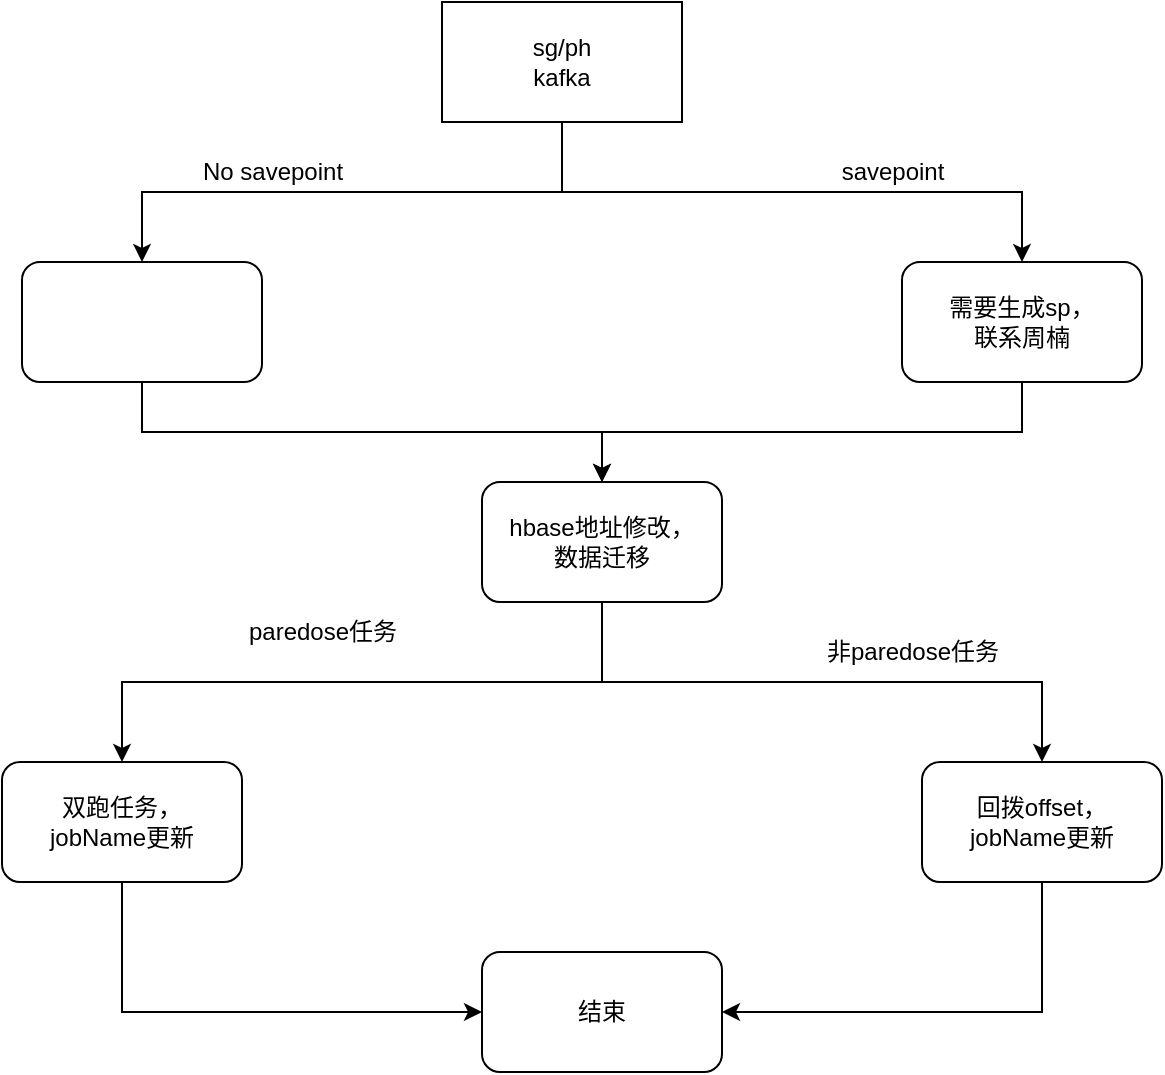 <mxfile version="20.2.7" type="github">
  <diagram id="BOyu7fvDylDevnM6AM3v" name="第 1 页">
    <mxGraphModel dx="1234" dy="688" grid="1" gridSize="10" guides="1" tooltips="1" connect="1" arrows="1" fold="1" page="1" pageScale="1" pageWidth="3300" pageHeight="4681" math="0" shadow="0">
      <root>
        <mxCell id="0" />
        <mxCell id="1" parent="0" />
        <mxCell id="vQkPU6vnUUmsKMhfgc7i-4" style="edgeStyle=orthogonalEdgeStyle;rounded=0;orthogonalLoop=1;jettySize=auto;html=1;exitX=0.5;exitY=1;exitDx=0;exitDy=0;" edge="1" parent="1" source="vQkPU6vnUUmsKMhfgc7i-1" target="vQkPU6vnUUmsKMhfgc7i-2">
          <mxGeometry relative="1" as="geometry" />
        </mxCell>
        <mxCell id="vQkPU6vnUUmsKMhfgc7i-5" style="edgeStyle=orthogonalEdgeStyle;rounded=0;orthogonalLoop=1;jettySize=auto;html=1;exitX=0.5;exitY=1;exitDx=0;exitDy=0;" edge="1" parent="1" source="vQkPU6vnUUmsKMhfgc7i-1" target="vQkPU6vnUUmsKMhfgc7i-3">
          <mxGeometry relative="1" as="geometry" />
        </mxCell>
        <mxCell id="vQkPU6vnUUmsKMhfgc7i-1" value="sg/ph&lt;br&gt;kafka" style="rounded=0;whiteSpace=wrap;html=1;" vertex="1" parent="1">
          <mxGeometry x="370" y="80" width="120" height="60" as="geometry" />
        </mxCell>
        <mxCell id="vQkPU6vnUUmsKMhfgc7i-9" style="edgeStyle=orthogonalEdgeStyle;rounded=0;orthogonalLoop=1;jettySize=auto;html=1;exitX=0.5;exitY=1;exitDx=0;exitDy=0;" edge="1" parent="1" source="vQkPU6vnUUmsKMhfgc7i-2" target="vQkPU6vnUUmsKMhfgc7i-8">
          <mxGeometry relative="1" as="geometry" />
        </mxCell>
        <mxCell id="vQkPU6vnUUmsKMhfgc7i-2" value="" style="rounded=1;whiteSpace=wrap;html=1;" vertex="1" parent="1">
          <mxGeometry x="160" y="210" width="120" height="60" as="geometry" />
        </mxCell>
        <mxCell id="vQkPU6vnUUmsKMhfgc7i-10" style="edgeStyle=orthogonalEdgeStyle;rounded=0;orthogonalLoop=1;jettySize=auto;html=1;exitX=0.5;exitY=1;exitDx=0;exitDy=0;" edge="1" parent="1" source="vQkPU6vnUUmsKMhfgc7i-3" target="vQkPU6vnUUmsKMhfgc7i-8">
          <mxGeometry relative="1" as="geometry" />
        </mxCell>
        <mxCell id="vQkPU6vnUUmsKMhfgc7i-3" value="需要生成sp，&lt;br&gt;联系周楠" style="rounded=1;whiteSpace=wrap;html=1;" vertex="1" parent="1">
          <mxGeometry x="600" y="210" width="120" height="60" as="geometry" />
        </mxCell>
        <mxCell id="vQkPU6vnUUmsKMhfgc7i-6" value="No savepoint" style="text;html=1;resizable=0;autosize=1;align=center;verticalAlign=middle;points=[];fillColor=none;strokeColor=none;rounded=0;" vertex="1" parent="1">
          <mxGeometry x="240" y="150" width="90" height="30" as="geometry" />
        </mxCell>
        <mxCell id="vQkPU6vnUUmsKMhfgc7i-7" value="savepoint" style="text;html=1;resizable=0;autosize=1;align=center;verticalAlign=middle;points=[];fillColor=none;strokeColor=none;rounded=0;" vertex="1" parent="1">
          <mxGeometry x="560" y="150" width="70" height="30" as="geometry" />
        </mxCell>
        <mxCell id="vQkPU6vnUUmsKMhfgc7i-14" style="edgeStyle=orthogonalEdgeStyle;rounded=0;orthogonalLoop=1;jettySize=auto;html=1;exitX=0.5;exitY=1;exitDx=0;exitDy=0;entryX=0.5;entryY=0;entryDx=0;entryDy=0;" edge="1" parent="1" source="vQkPU6vnUUmsKMhfgc7i-8" target="vQkPU6vnUUmsKMhfgc7i-12">
          <mxGeometry relative="1" as="geometry" />
        </mxCell>
        <mxCell id="vQkPU6vnUUmsKMhfgc7i-15" style="edgeStyle=orthogonalEdgeStyle;rounded=0;orthogonalLoop=1;jettySize=auto;html=1;exitX=0.5;exitY=1;exitDx=0;exitDy=0;" edge="1" parent="1" source="vQkPU6vnUUmsKMhfgc7i-8" target="vQkPU6vnUUmsKMhfgc7i-13">
          <mxGeometry relative="1" as="geometry" />
        </mxCell>
        <mxCell id="vQkPU6vnUUmsKMhfgc7i-8" value="hbase地址修改，&lt;br&gt;数据迁移" style="rounded=1;whiteSpace=wrap;html=1;" vertex="1" parent="1">
          <mxGeometry x="390" y="320" width="120" height="60" as="geometry" />
        </mxCell>
        <mxCell id="vQkPU6vnUUmsKMhfgc7i-20" style="edgeStyle=orthogonalEdgeStyle;rounded=0;orthogonalLoop=1;jettySize=auto;html=1;exitX=0.5;exitY=1;exitDx=0;exitDy=0;entryX=0;entryY=0.5;entryDx=0;entryDy=0;" edge="1" parent="1" source="vQkPU6vnUUmsKMhfgc7i-12" target="vQkPU6vnUUmsKMhfgc7i-19">
          <mxGeometry relative="1" as="geometry" />
        </mxCell>
        <mxCell id="vQkPU6vnUUmsKMhfgc7i-12" value="双跑任务，&lt;br&gt;jobName更新" style="rounded=1;whiteSpace=wrap;html=1;" vertex="1" parent="1">
          <mxGeometry x="150" y="460" width="120" height="60" as="geometry" />
        </mxCell>
        <mxCell id="vQkPU6vnUUmsKMhfgc7i-21" style="edgeStyle=orthogonalEdgeStyle;rounded=0;orthogonalLoop=1;jettySize=auto;html=1;exitX=0.5;exitY=1;exitDx=0;exitDy=0;entryX=1;entryY=0.5;entryDx=0;entryDy=0;" edge="1" parent="1" source="vQkPU6vnUUmsKMhfgc7i-13" target="vQkPU6vnUUmsKMhfgc7i-19">
          <mxGeometry relative="1" as="geometry" />
        </mxCell>
        <mxCell id="vQkPU6vnUUmsKMhfgc7i-13" value="回拨offset，&lt;br&gt;jobName更新" style="rounded=1;whiteSpace=wrap;html=1;" vertex="1" parent="1">
          <mxGeometry x="610" y="460" width="120" height="60" as="geometry" />
        </mxCell>
        <mxCell id="vQkPU6vnUUmsKMhfgc7i-16" value="paredose任务" style="text;html=1;resizable=0;autosize=1;align=center;verticalAlign=middle;points=[];fillColor=none;strokeColor=none;rounded=0;" vertex="1" parent="1">
          <mxGeometry x="260" y="380" width="100" height="30" as="geometry" />
        </mxCell>
        <mxCell id="vQkPU6vnUUmsKMhfgc7i-17" value="非paredose任务" style="text;html=1;resizable=0;autosize=1;align=center;verticalAlign=middle;points=[];fillColor=none;strokeColor=none;rounded=0;" vertex="1" parent="1">
          <mxGeometry x="550" y="390" width="110" height="30" as="geometry" />
        </mxCell>
        <mxCell id="vQkPU6vnUUmsKMhfgc7i-19" value="结束" style="rounded=1;whiteSpace=wrap;html=1;" vertex="1" parent="1">
          <mxGeometry x="390" y="555" width="120" height="60" as="geometry" />
        </mxCell>
      </root>
    </mxGraphModel>
  </diagram>
</mxfile>
